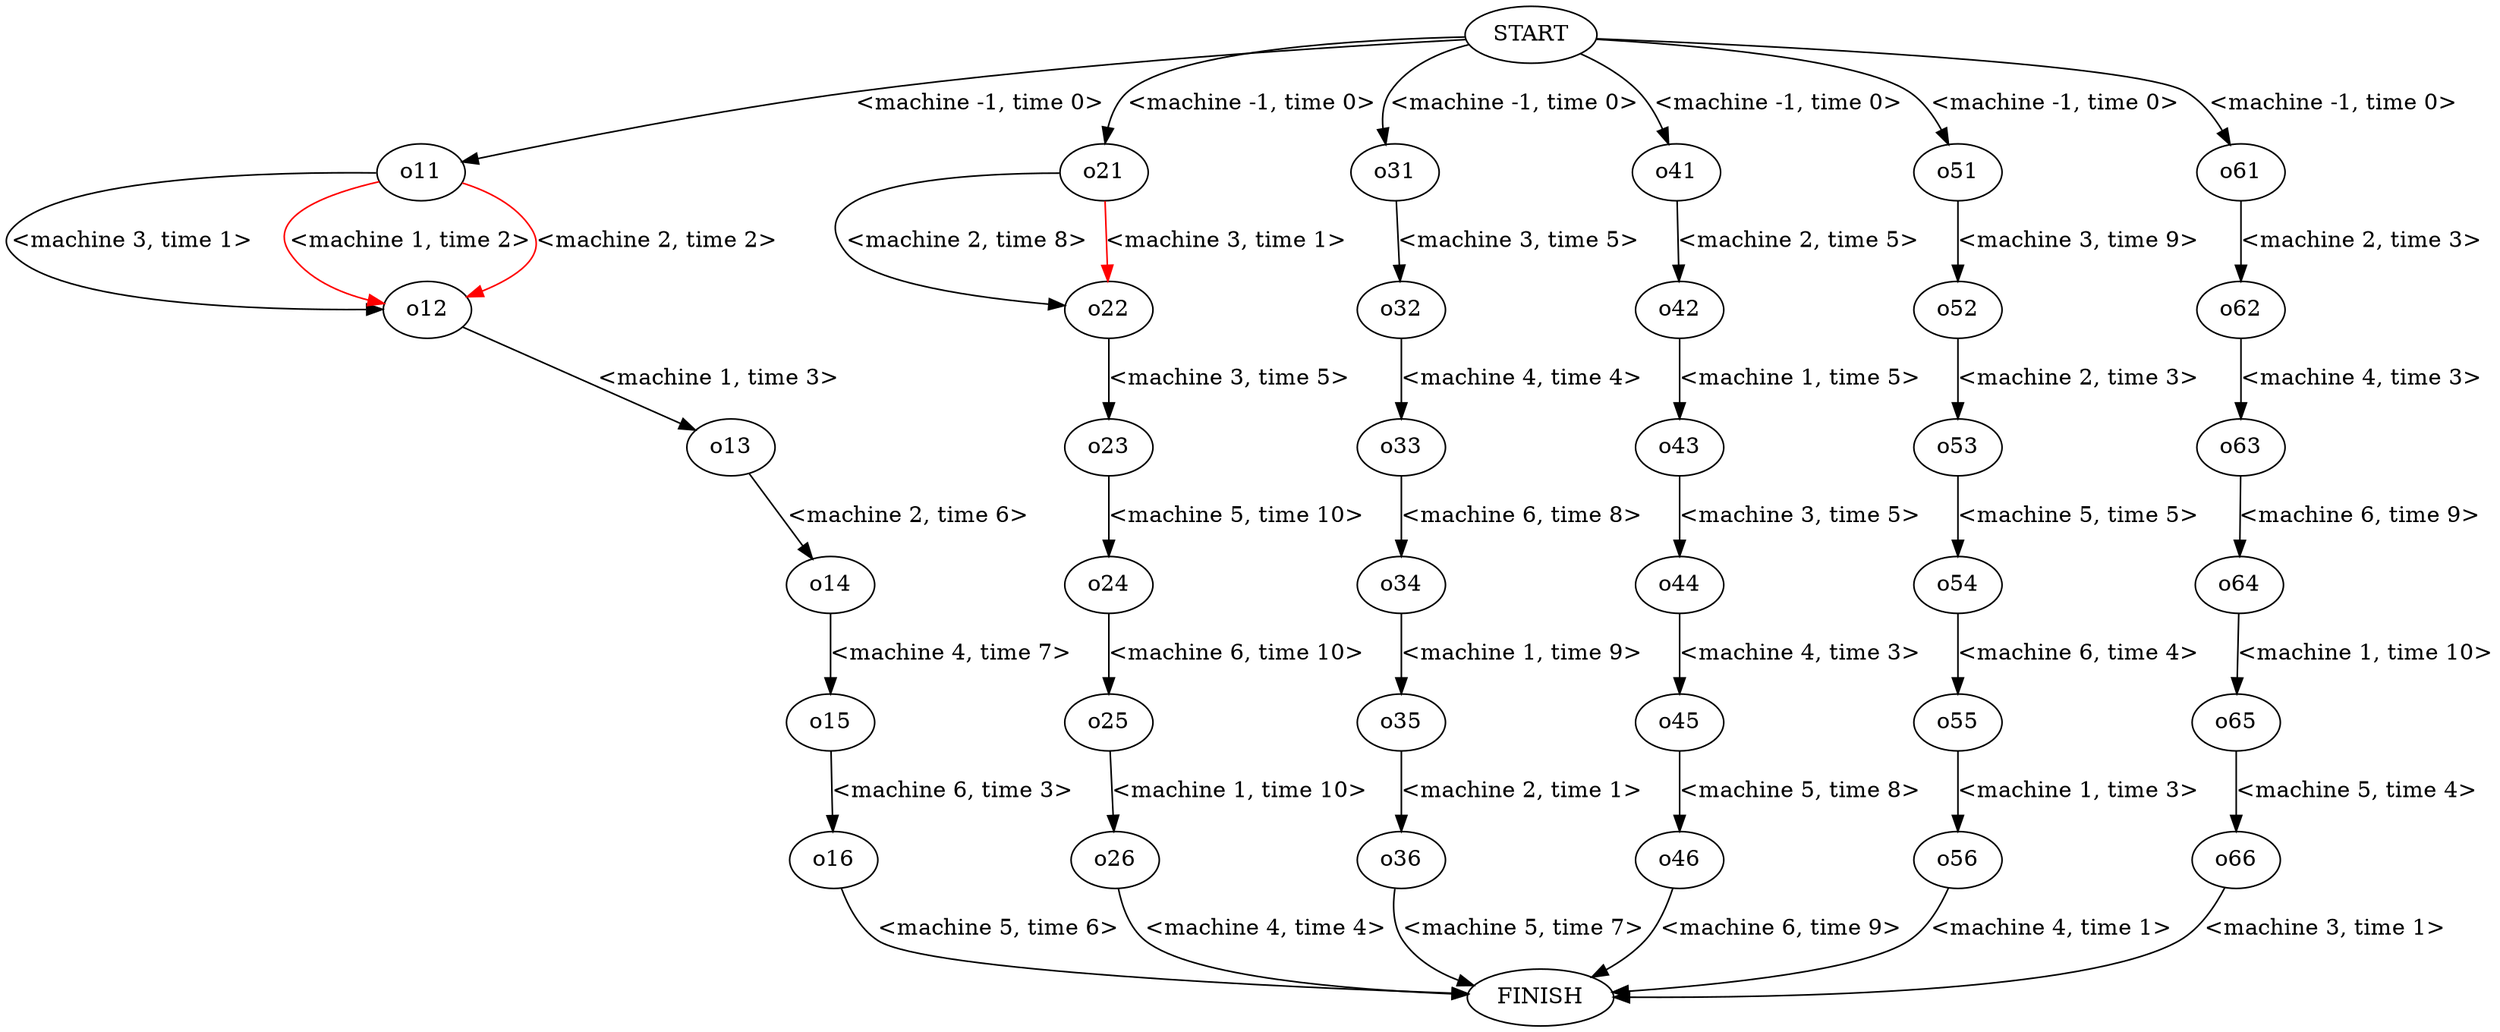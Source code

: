 digraph graph_out{
	P01 [label="START"]
	P00 [label="FINISH"]
	P11 [label="o11"]
	P12 [label="o12"]
	P13 [label="o13"]
	P14 [label="o14"]
	P15 [label="o15"]
	P16 [label="o16"]
	P21 [label="o21"]
	P22 [label="o22"]
	P23 [label="o23"]
	P24 [label="o24"]
	P25 [label="o25"]
	P26 [label="o26"]
	P31 [label="o31"]
	P32 [label="o32"]
	P33 [label="o33"]
	P34 [label="o34"]
	P35 [label="o35"]
	P36 [label="o36"]
	P41 [label="o41"]
	P42 [label="o42"]
	P43 [label="o43"]
	P44 [label="o44"]
	P45 [label="o45"]
	P46 [label="o46"]
	P51 [label="o51"]
	P52 [label="o52"]
	P53 [label="o53"]
	P54 [label="o54"]
	P55 [label="o55"]
	P56 [label="o56"]
	P61 [label="o61"]
	P62 [label="o62"]
	P63 [label="o63"]
	P64 [label="o64"]
	P65 [label="o65"]
	P66 [label="o66"]

	P01->P11 [label="<machine -1, time 0>", color="black"]
	P11->P12 [label="<machine 3, time 1>", color="black"]
	P11->P12 [label="<machine 1, time 2>", color="red"]
	P11->P12 [label="<machine 2, time 2>", color="red"]
	P12->P13 [label="<machine 1, time 3>", color="black"]
	P13->P14 [label="<machine 2, time 6>", color="black"]
	P14->P15 [label="<machine 4, time 7>", color="black"]
	P15->P16 [label="<machine 6, time 3>", color="black"]
	P16->P00 [label="<machine 5, time 6>", color="black"]
	P01->P21 [label="<machine -1, time 0>", color="black"]
	P21->P22 [label="<machine 2, time 8>", color="black"]
	P21->P22 [label="<machine 3, time 1>", color="red"]
	P22->P23 [label="<machine 3, time 5>", color="black"]
	P23->P24 [label="<machine 5, time 10>", color="black"]
	P24->P25 [label="<machine 6, time 10>", color="black"]
	P25->P26 [label="<machine 1, time 10>", color="black"]
	P26->P00 [label="<machine 4, time 4>", color="black"]
	P01->P31 [label="<machine -1, time 0>", color="black"]
	P31->P32 [label="<machine 3, time 5>", color="black"]
	P32->P33 [label="<machine 4, time 4>", color="black"]
	P33->P34 [label="<machine 6, time 8>", color="black"]
	P34->P35 [label="<machine 1, time 9>", color="black"]
	P35->P36 [label="<machine 2, time 1>", color="black"]
	P36->P00 [label="<machine 5, time 7>", color="black"]
	P01->P41 [label="<machine -1, time 0>", color="black"]
	P41->P42 [label="<machine 2, time 5>", color="black"]
	P42->P43 [label="<machine 1, time 5>", color="black"]
	P43->P44 [label="<machine 3, time 5>", color="black"]
	P44->P45 [label="<machine 4, time 3>", color="black"]
	P45->P46 [label="<machine 5, time 8>", color="black"]
	P46->P00 [label="<machine 6, time 9>", color="black"]
	P01->P51 [label="<machine -1, time 0>", color="black"]
	P51->P52 [label="<machine 3, time 9>", color="black"]
	P52->P53 [label="<machine 2, time 3>", color="black"]
	P53->P54 [label="<machine 5, time 5>", color="black"]
	P54->P55 [label="<machine 6, time 4>", color="black"]
	P55->P56 [label="<machine 1, time 3>", color="black"]
	P56->P00 [label="<machine 4, time 1>", color="black"]
	P01->P61 [label="<machine -1, time 0>", color="black"]
	P61->P62 [label="<machine 2, time 3>", color="black"]
	P62->P63 [label="<machine 4, time 3>", color="black"]
	P63->P64 [label="<machine 6, time 9>", color="black"]
	P64->P65 [label="<machine 1, time 10>", color="black"]
	P65->P66 [label="<machine 5, time 4>", color="black"]
	P66->P00 [label="<machine 3, time 1>", color="black"]
}